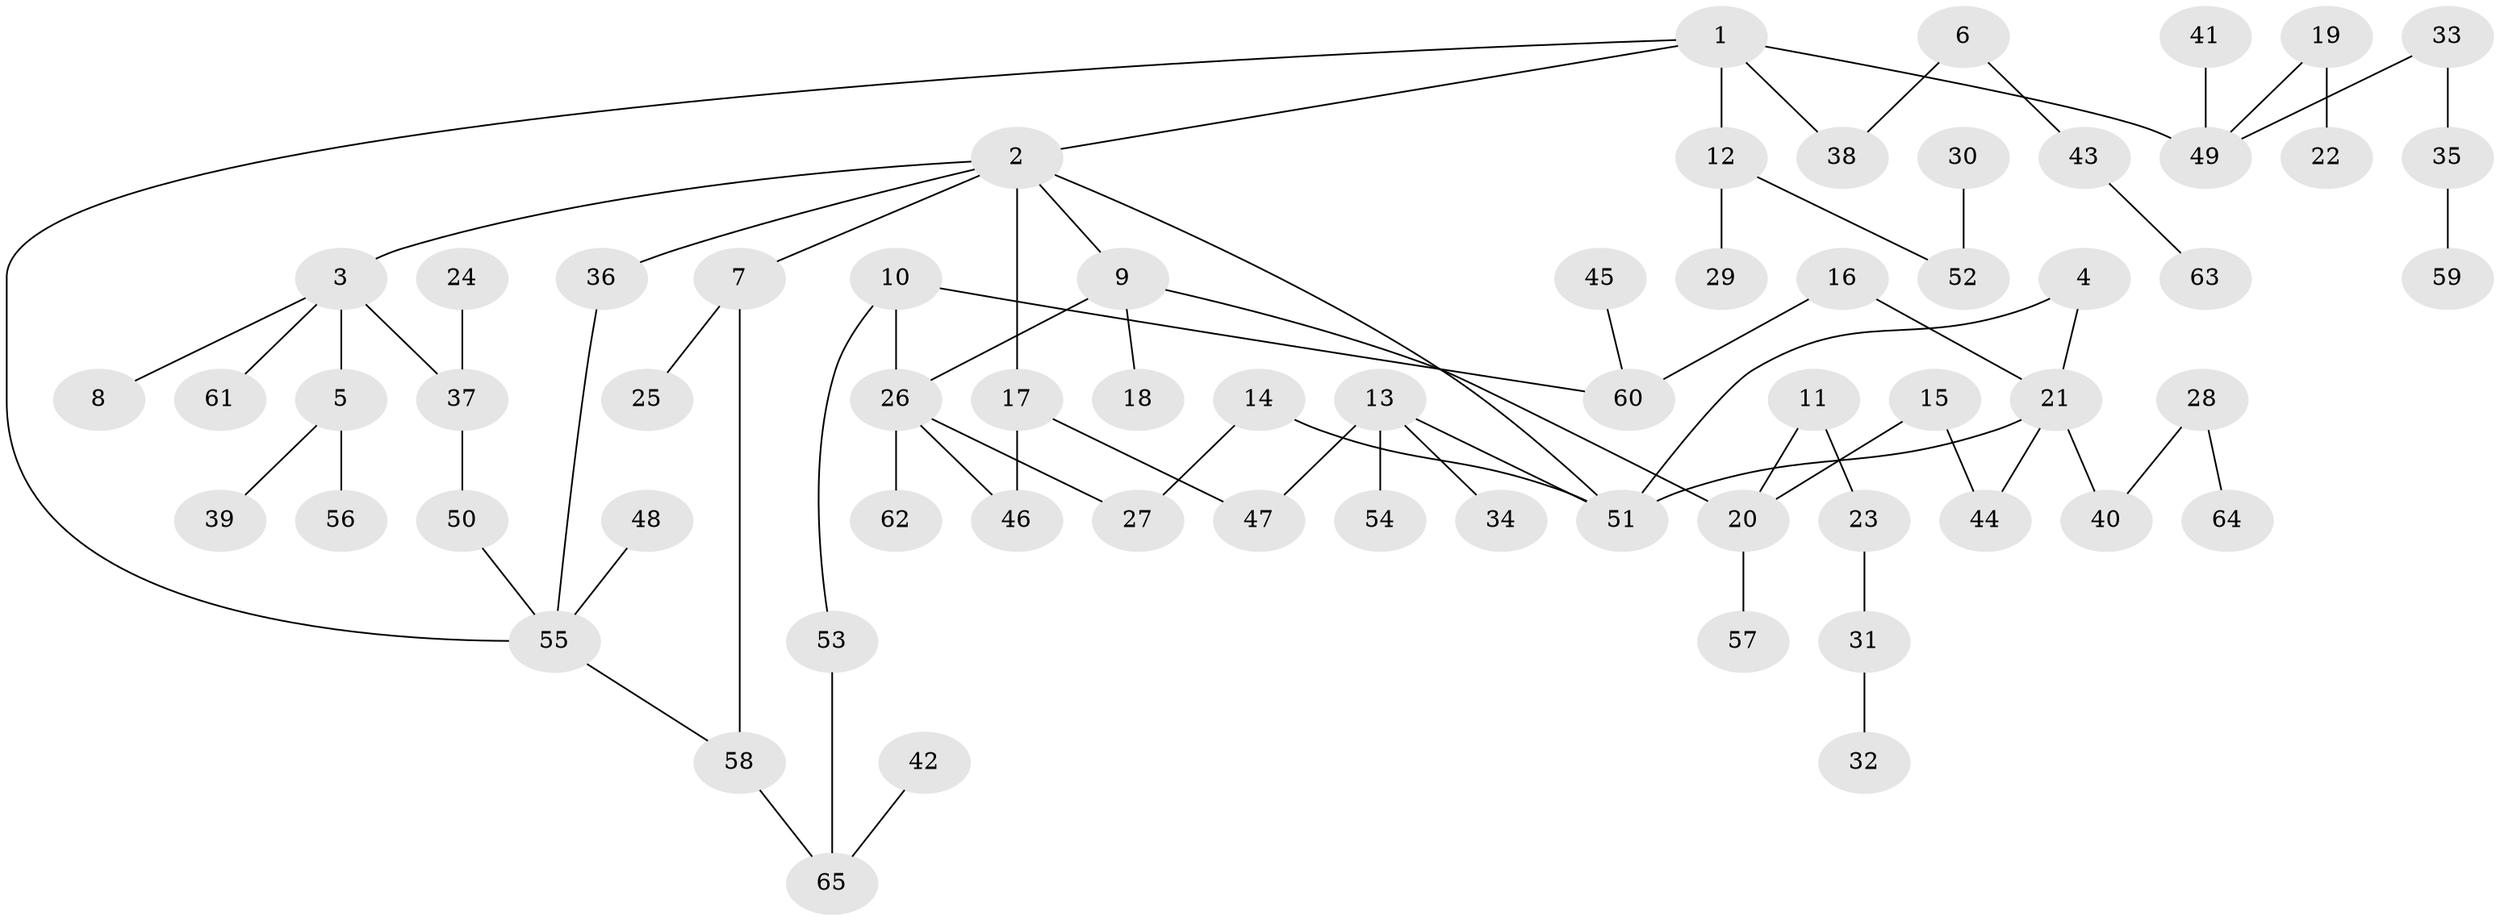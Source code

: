 // original degree distribution, {3: 0.12962962962962962, 5: 0.05555555555555555, 7: 0.009259259259259259, 6: 0.027777777777777776, 2: 0.32407407407407407, 4: 0.05555555555555555, 1: 0.39814814814814814}
// Generated by graph-tools (version 1.1) at 2025/36/03/04/25 23:36:11]
// undirected, 65 vertices, 74 edges
graph export_dot {
  node [color=gray90,style=filled];
  1;
  2;
  3;
  4;
  5;
  6;
  7;
  8;
  9;
  10;
  11;
  12;
  13;
  14;
  15;
  16;
  17;
  18;
  19;
  20;
  21;
  22;
  23;
  24;
  25;
  26;
  27;
  28;
  29;
  30;
  31;
  32;
  33;
  34;
  35;
  36;
  37;
  38;
  39;
  40;
  41;
  42;
  43;
  44;
  45;
  46;
  47;
  48;
  49;
  50;
  51;
  52;
  53;
  54;
  55;
  56;
  57;
  58;
  59;
  60;
  61;
  62;
  63;
  64;
  65;
  1 -- 2 [weight=1.0];
  1 -- 12 [weight=1.0];
  1 -- 38 [weight=1.0];
  1 -- 49 [weight=1.0];
  1 -- 55 [weight=1.0];
  2 -- 3 [weight=1.0];
  2 -- 7 [weight=1.0];
  2 -- 9 [weight=1.0];
  2 -- 17 [weight=1.0];
  2 -- 36 [weight=1.0];
  2 -- 51 [weight=1.0];
  3 -- 5 [weight=1.0];
  3 -- 8 [weight=1.0];
  3 -- 37 [weight=1.0];
  3 -- 61 [weight=1.0];
  4 -- 21 [weight=1.0];
  4 -- 51 [weight=1.0];
  5 -- 39 [weight=1.0];
  5 -- 56 [weight=1.0];
  6 -- 38 [weight=1.0];
  6 -- 43 [weight=1.0];
  7 -- 25 [weight=1.0];
  7 -- 58 [weight=1.0];
  9 -- 18 [weight=1.0];
  9 -- 20 [weight=1.0];
  9 -- 26 [weight=1.0];
  10 -- 26 [weight=1.0];
  10 -- 53 [weight=1.0];
  10 -- 60 [weight=1.0];
  11 -- 20 [weight=1.0];
  11 -- 23 [weight=1.0];
  12 -- 29 [weight=1.0];
  12 -- 52 [weight=1.0];
  13 -- 34 [weight=1.0];
  13 -- 47 [weight=1.0];
  13 -- 51 [weight=1.0];
  13 -- 54 [weight=1.0];
  14 -- 27 [weight=1.0];
  14 -- 51 [weight=1.0];
  15 -- 20 [weight=1.0];
  15 -- 44 [weight=1.0];
  16 -- 21 [weight=1.0];
  16 -- 60 [weight=1.0];
  17 -- 46 [weight=1.0];
  17 -- 47 [weight=1.0];
  19 -- 22 [weight=1.0];
  19 -- 49 [weight=1.0];
  20 -- 57 [weight=1.0];
  21 -- 40 [weight=1.0];
  21 -- 44 [weight=1.0];
  21 -- 51 [weight=1.0];
  23 -- 31 [weight=1.0];
  24 -- 37 [weight=1.0];
  26 -- 27 [weight=1.0];
  26 -- 46 [weight=1.0];
  26 -- 62 [weight=1.0];
  28 -- 40 [weight=1.0];
  28 -- 64 [weight=1.0];
  30 -- 52 [weight=1.0];
  31 -- 32 [weight=1.0];
  33 -- 35 [weight=1.0];
  33 -- 49 [weight=1.0];
  35 -- 59 [weight=1.0];
  36 -- 55 [weight=1.0];
  37 -- 50 [weight=1.0];
  41 -- 49 [weight=1.0];
  42 -- 65 [weight=1.0];
  43 -- 63 [weight=1.0];
  45 -- 60 [weight=1.0];
  48 -- 55 [weight=1.0];
  50 -- 55 [weight=1.0];
  53 -- 65 [weight=1.0];
  55 -- 58 [weight=1.0];
  58 -- 65 [weight=1.0];
}
